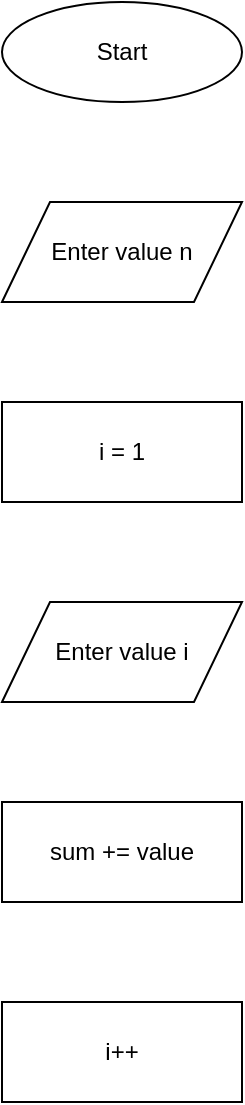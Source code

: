 <mxfile version="25.0.3">
  <diagram name="Page-1" id="CSnpGQzMtUrZoiWHQE6S">
    <mxGraphModel dx="1050" dy="522" grid="1" gridSize="10" guides="1" tooltips="1" connect="1" arrows="1" fold="1" page="1" pageScale="1" pageWidth="827" pageHeight="1169" math="0" shadow="0">
      <root>
        <mxCell id="0" />
        <mxCell id="1" parent="0" />
        <mxCell id="hWd1Pk0RT9BdvqmXm1Gd-1" value="Start" style="ellipse;whiteSpace=wrap;html=1;" vertex="1" parent="1">
          <mxGeometry x="330" y="30" width="120" height="50" as="geometry" />
        </mxCell>
        <mxCell id="hWd1Pk0RT9BdvqmXm1Gd-2" value="Enter value n" style="shape=parallelogram;whiteSpace=wrap;html=1;" vertex="1" parent="1">
          <mxGeometry x="330" y="130" width="120" height="50" as="geometry" />
        </mxCell>
        <mxCell id="hWd1Pk0RT9BdvqmXm1Gd-3" value="i = 1" style="parallelogram;whiteSpace=wrap;html=1;" vertex="1" parent="1">
          <mxGeometry x="330" y="230" width="120" height="50" as="geometry" />
        </mxCell>
        <mxCell id="hWd1Pk0RT9BdvqmXm1Gd-4" value="Enter value i" style="shape=parallelogram;whiteSpace=wrap;html=1;" vertex="1" parent="1">
          <mxGeometry x="330" y="330" width="120" height="50" as="geometry" />
        </mxCell>
        <mxCell id="hWd1Pk0RT9BdvqmXm1Gd-5" value="sum += value" style="rounded=0;whiteSpace=wrap;html=1;" vertex="1" parent="1">
          <mxGeometry x="330" y="430" width="120" height="50" as="geometry" />
        </mxCell>
        <mxCell id="hWd1Pk0RT9BdvqmXm1Gd-6" value="i++" style="parallelogram;whiteSpace=wrap;html=1;" vertex="1" parent="1">
          <mxGeometry x="330" y="530" width="120" height="50" as="geometry" />
        </mxCell>
        <mxCell id="hWd1Pk0RT9BdvqmXm1Gd-7" value="i <= n?" style="rhombus;whiteSpace=wrap;html=1;" vertex="1" parent="1">
          <mxGeometry x="330" y="630" width="120" height="50" as="geometry" />
        </mxCell>
        <mxCell id="hWd1Pk0RT9BdvqmXm1Gd-8" value="avg = sum / n" style="parallelogram;whiteSpace=wrap;html=1;" vertex="1" parent="1">
          <mxGeometry x="330" y="730" width="120" height="50" as="geometry" />
        </mxCell>
        <mxCell id="hWd1Pk0RT9BdvqmXm1Gd-9" value="Display sum and avg" style="parallelogram;whiteSpace=wrap;html=1;" vertex="1" parent="1">
          <mxGeometry x="330" y="830" width="120" height="50" as="geometry" />
        </mxCell>
        <mxCell id="hWd1Pk0RT9BdvqmXm1Gd-10" value="End" style="ellipse;whiteSpace=wrap;html=1;" vertex="1" parent="1">
          <mxGeometry x="330" y="930" width="120" height="50" as="geometry" />
        </mxCell>
        <mxCell id="hWd1Pk0RT9BdvqmXm1Gd-11" value="" style="edgeStyle=orthogonalEdgeStyle;rounded=0;orthogonalLoop=1;jettySize=auto;html=1;" edge="1" parent="1" source="hWd1Pk0RT9BdvqmXm1Gd-1" target="hWd1Pk0RT9BdvqmXm1Gd-2">
          <mxGeometry relative="1" as="geometry" />
        </mxCell>
        <mxCell id="hWd1Pk0RT9BdvqmXm1Gd-12" value="" style="edgeStyle=orthogonalEdgeStyle;rounded=0;orthogonalLoop=1;jettySize=auto;html=1;" edge="1" parent="1" source="hWd1Pk0RT9BdvqmXm1Gd-2" target="hWd1Pk0RT9BdvqmXm1Gd-3">
          <mxGeometry relative="1" as="geometry" />
        </mxCell>
        <mxCell id="hWd1Pk0RT9BdvqmXm1Gd-13" value="" style="edgeStyle=orthogonalEdgeStyle;rounded=0;orthogonalLoop=1;jettySize=auto;html=1;" edge="1" parent="1" source="hWd1Pk0RT9BdvqmXm1Gd-3" target="hWd1Pk0RT9BdvqmXm1Gd-4">
          <mxGeometry relative="1" as="geometry" />
        </mxCell>
        <mxCell id="hWd1Pk0RT9BdvqmXm1Gd-14" value="" style="edgeStyle=orthogonalEdgeStyle;rounded=0;orthogonalLoop=1;jettySize=auto;html=1;" edge="1" parent="1" source="hWd1Pk0RT9BdvqmXm1Gd-4" target="hWd1Pk0RT9BdvqmXm1Gd-5">
          <mxGeometry relative="1" as="geometry" />
        </mxCell>
        <mxCell id="hWd1Pk0RT9BdvqmXm1Gd-15" value="" style="edgeStyle=orthogonalEdgeStyle;rounded=0;orthogonalLoop=1;jettySize=auto;html=1;" edge="1" parent="1" source="hWd1Pk0RT9BdvqmXm1Gd-5" target="hWd1Pk0RT9BdvqmXm1Gd-6">
          <mxGeometry relative="1" as="geometry" />
        </mxCell>
        <mxCell id="hWd1Pk0RT9BdvqmXm1Gd-16" value="" style="edgeStyle=orthogonalEdgeStyle;rounded=0;orthogonalLoop=1;jettySize=auto;html=1;" edge="1" parent="1" source="hWd1Pk0RT9BdvqmXm1Gd-6" target="hWd1Pk0RT9BdvqmXm1Gd-7">
          <mxGeometry relative="1" as="geometry" />
        </mxCell>
        <mxCell id="hWd1Pk0RT9BdvqmXm1Gd-17" value="" style="edgeStyle=orthogonalEdgeStyle;rounded=0;orthogonalLoop=1;jettySize=auto;html=1;" edge="1" parent="1" source="hWd1Pk0RT9BdvqmXm1Gd-7" target="hWd1Pk0RT9BdvqmXm1Gd-3">
          <mxGeometry relative="1" as="geometry" />
        </mxCell>
        <mxCell id="hWd1Pk0RT9BdvqmXm1Gd-18" value="" style="edgeStyle=orthogonalEdgeStyle;rounded=0;orthogonalLoop=1;jettySize=auto;html=1;" edge="1" parent="1" source="hWd1Pk0RT9BdvqmXm1Gd-7" target="hWd1Pk0RT9BdvqmXm1Gd-8">
          <mxGeometry relative="1" as="geometry" />
        </mxCell>
        <mxCell id="hWd1Pk0RT9BdvqmXm1Gd-19" value="" style="edgeStyle=orthogonalEdgeStyle;rounded=0;orthogonalLoop=1;jettySize=auto;html=1;" edge="1" parent="1" source="hWd1Pk0RT9BdvqmXm1Gd-8" target="hWd1Pk0RT9BdvqmXm1Gd-9">
          <mxGeometry relative="1" as="geometry" />
        </mxCell>
        <mxCell id="hWd1Pk0RT9BdvqmXm1Gd-20" value="" style="edgeStyle=orthogonalEdgeStyle;rounded=0;orthogonalLoop=1;jettySize=auto;html=1;" edge="1" parent="1" source="hWd1Pk0RT9BdvqmXm1Gd-9" target="hWd1Pk0RT9BdvqmXm1Gd-10">
          <mxGeometry relative="1" as="geometry" />
        </mxCell>
      </root>
    </mxGraphModel>
  </diagram>
</mxfile>
